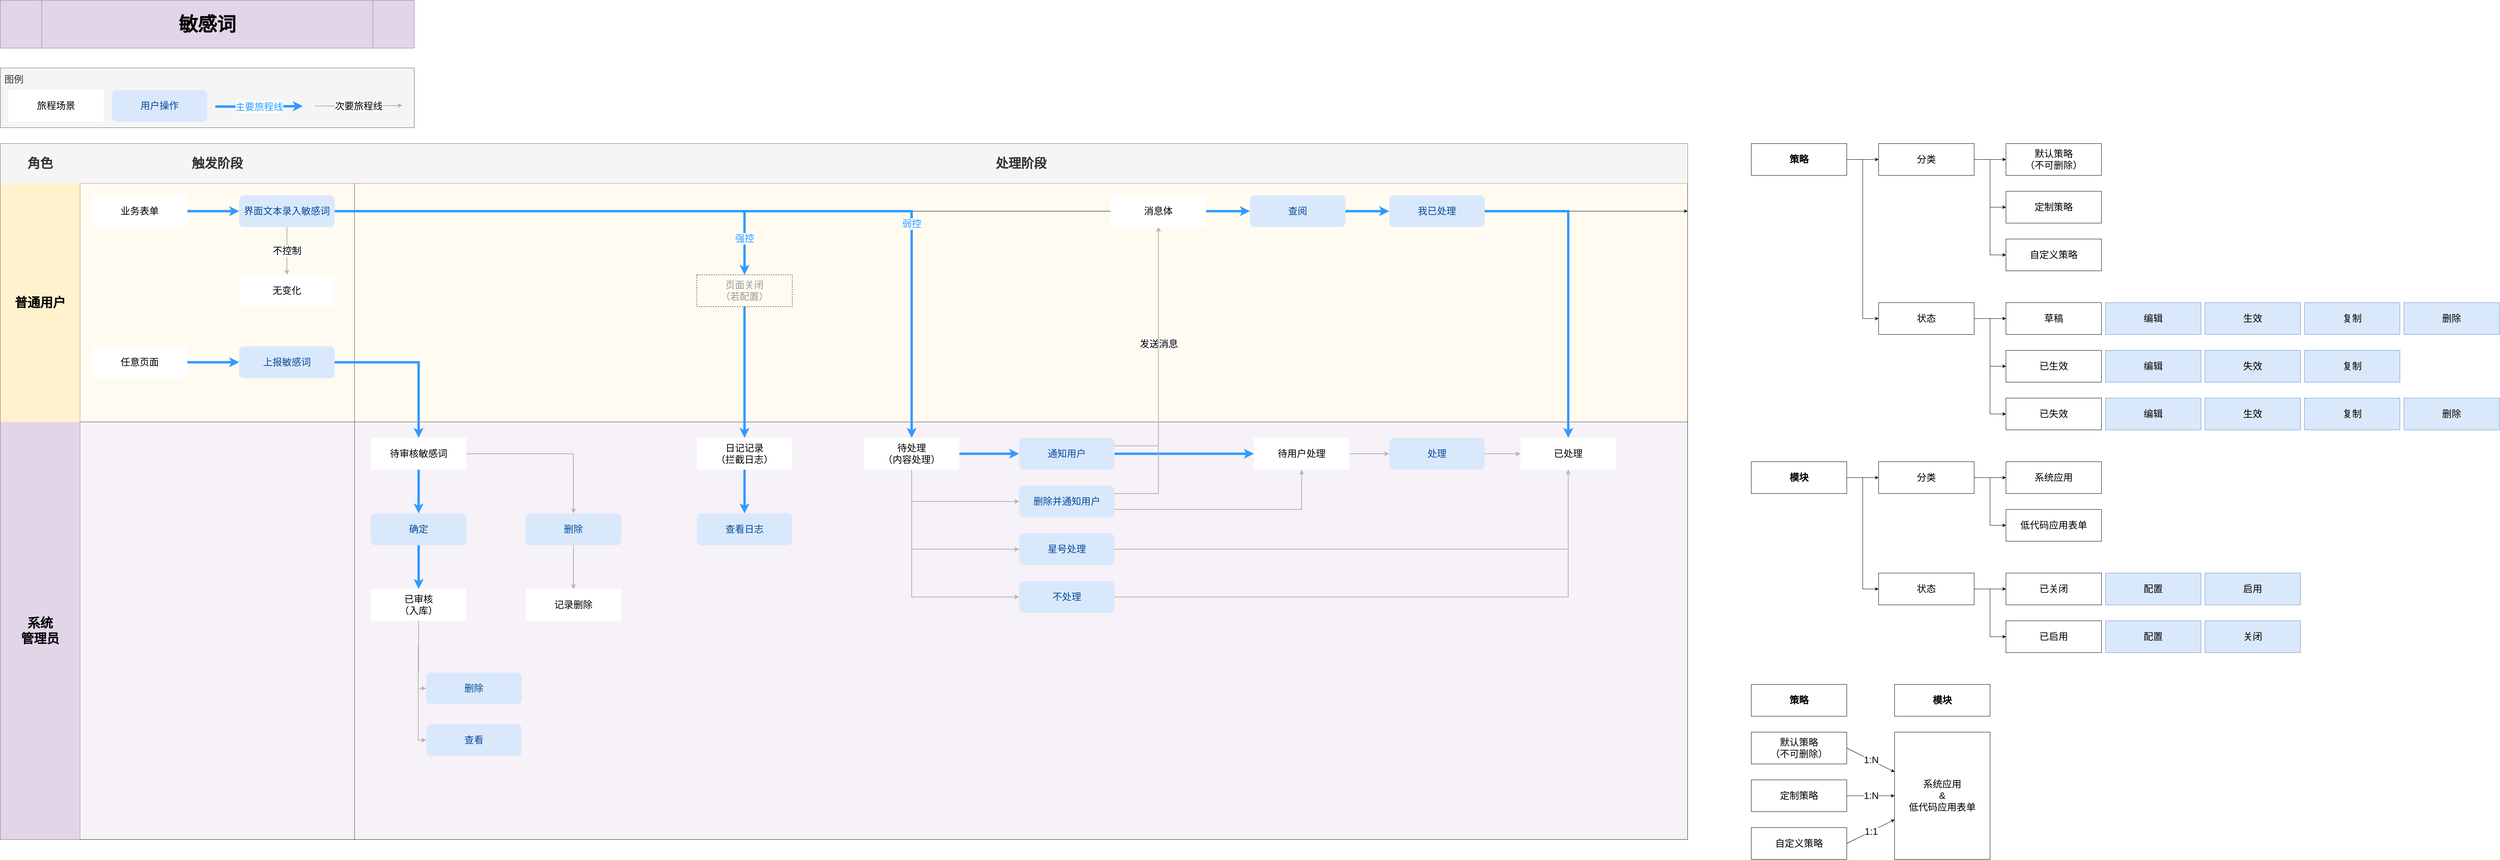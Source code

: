<mxfile version="24.7.12">
  <diagram name="第 1 页" id="bwR9JTRVAiqgOtGZidA7">
    <mxGraphModel dx="9130" dy="9742" grid="1" gridSize="10" guides="1" tooltips="1" connect="1" arrows="1" fold="1" page="1" pageScale="1" pageWidth="827" pageHeight="1169" math="0" shadow="0">
      <root>
        <mxCell id="0" />
        <mxCell id="1" parent="0" />
        <mxCell id="euEUB5nnOEsbET94l9YE-1" value="敏感词" style="rounded=0;whiteSpace=wrap;html=1;fontSize=48;fillColor=#e1d5e7;strokeColor=#9673a6;shape=process;backgroundOutline=1;fontStyle=1" parent="1" vertex="1">
          <mxGeometry x="80" y="-3400" width="1040" height="120" as="geometry" />
        </mxCell>
        <mxCell id="euEUB5nnOEsbET94l9YE-2" value="图例" style="rounded=0;whiteSpace=wrap;html=1;fontSize=24;fillColor=#f5f5f5;fontColor=#333333;strokeColor=#666666;verticalAlign=top;align=left;spacing=10;" parent="1" vertex="1">
          <mxGeometry x="80" y="-3230" width="1040" height="150" as="geometry" />
        </mxCell>
        <UserObject label="旅程场景" tags="旅程场景" id="euEUB5nnOEsbET94l9YE-3">
          <mxCell style="rounded=0;whiteSpace=wrap;html=1;fontSize=24;strokeColor=none;" parent="1" vertex="1">
            <mxGeometry x="100" y="-3175" width="240" height="80" as="geometry" />
          </mxCell>
        </UserObject>
        <UserObject label="用户操作" tags="用户操作" id="euEUB5nnOEsbET94l9YE-4">
          <mxCell style="rounded=1;whiteSpace=wrap;html=1;fontSize=24;strokeColor=none;align=center;verticalAlign=middle;fontFamily=Helvetica;fontColor=#004C99;fillColor=#dae8fc;" parent="1" vertex="1">
            <mxGeometry x="360" y="-3175" width="240" height="80" as="geometry" />
          </mxCell>
        </UserObject>
        <UserObject label="主要旅程线" tags="" id="euEUB5nnOEsbET94l9YE-5">
          <mxCell style="rounded=0;orthogonalLoop=1;jettySize=auto;html=1;strokeColor=#3399FF;strokeWidth=6;align=center;verticalAlign=middle;fontFamily=Helvetica;fontSize=24;fontColor=#2b9dff;labelBackgroundColor=default;endArrow=classic;exitX=1;exitY=0.5;exitDx=0;exitDy=0;anchorPointDirection=1;startFill=1;endFill=1;" parent="1" edge="1">
            <mxGeometry y="1" relative="1" as="geometry">
              <mxPoint x="620" y="-3133" as="sourcePoint" />
              <mxPoint x="840" y="-3134" as="targetPoint" />
              <mxPoint as="offset" />
            </mxGeometry>
          </mxCell>
        </UserObject>
        <UserObject label="次要旅程线" tags="次要旅程线" id="euEUB5nnOEsbET94l9YE-6">
          <mxCell style="rounded=0;orthogonalLoop=1;jettySize=auto;html=1;strokeColor=#B3B3B3;strokeWidth=2;align=center;verticalAlign=middle;fontFamily=Helvetica;fontSize=24;fontColor=default;labelBackgroundColor=default;endArrow=classic;exitX=1;exitY=0.5;exitDx=0;exitDy=0;anchorPointDirection=1;startFill=1;endFill=1;edgeStyle=orthogonalEdgeStyle;" parent="1" edge="1">
            <mxGeometry y="1" relative="1" as="geometry">
              <mxPoint x="870" y="-3134.62" as="sourcePoint" />
              <mxPoint x="1090" y="-3135.62" as="targetPoint" />
              <mxPoint as="offset" />
            </mxGeometry>
          </mxCell>
        </UserObject>
        <mxCell id="euEUB5nnOEsbET94l9YE-24" value="" style="shape=table;startSize=0;container=1;collapsible=0;childLayout=tableLayout;fontSize=16;" parent="1" vertex="1">
          <mxGeometry x="80" y="-3040" width="4240.0" height="1750" as="geometry" />
        </mxCell>
        <mxCell id="euEUB5nnOEsbET94l9YE-25" value="" style="shape=tableRow;horizontal=0;startSize=0;swimlaneHead=0;swimlaneBody=0;strokeColor=inherit;top=0;left=0;bottom=0;right=0;collapsible=0;dropTarget=0;fillColor=none;points=[[0,0.5],[1,0.5]];portConstraint=eastwest;fontSize=16;" parent="euEUB5nnOEsbET94l9YE-24" vertex="1">
          <mxGeometry width="4240.0" height="100" as="geometry" />
        </mxCell>
        <mxCell id="euEUB5nnOEsbET94l9YE-26" value="角色" style="shape=partialRectangle;html=1;whiteSpace=wrap;connectable=0;strokeColor=#666666;overflow=hidden;fillColor=#f5f5f5;top=0;left=0;bottom=0;right=0;pointerEvents=1;fontSize=32;fontColor=#333333;fontStyle=1" parent="euEUB5nnOEsbET94l9YE-25" vertex="1">
          <mxGeometry width="200" height="100" as="geometry">
            <mxRectangle width="200" height="100" as="alternateBounds" />
          </mxGeometry>
        </mxCell>
        <mxCell id="euEUB5nnOEsbET94l9YE-27" value="触发阶段" style="shape=partialRectangle;html=1;whiteSpace=wrap;connectable=0;strokeColor=#666666;overflow=hidden;fillColor=#f5f5f5;top=0;left=0;bottom=0;right=0;pointerEvents=1;fontSize=32;fontStyle=1;fontColor=#333333;" parent="euEUB5nnOEsbET94l9YE-25" vertex="1">
          <mxGeometry x="200" width="690" height="100" as="geometry">
            <mxRectangle width="690" height="100" as="alternateBounds" />
          </mxGeometry>
        </mxCell>
        <mxCell id="euEUB5nnOEsbET94l9YE-28" value="处理阶段" style="shape=partialRectangle;html=1;whiteSpace=wrap;connectable=0;strokeColor=#666666;overflow=hidden;fillColor=#f5f5f5;top=0;left=0;bottom=0;right=0;pointerEvents=1;fontSize=32;fontStyle=1;fontColor=#333333;" parent="euEUB5nnOEsbET94l9YE-25" vertex="1">
          <mxGeometry x="890" width="3350" height="100" as="geometry">
            <mxRectangle width="3350" height="100" as="alternateBounds" />
          </mxGeometry>
        </mxCell>
        <mxCell id="euEUB5nnOEsbET94l9YE-29" value="" style="shape=tableRow;horizontal=0;startSize=0;swimlaneHead=0;swimlaneBody=0;strokeColor=inherit;top=0;left=0;bottom=0;right=0;collapsible=0;dropTarget=0;fillColor=none;points=[[0,0.5],[1,0.5]];portConstraint=eastwest;fontSize=16;" parent="euEUB5nnOEsbET94l9YE-24" vertex="1">
          <mxGeometry y="100" width="4240.0" height="600" as="geometry" />
        </mxCell>
        <mxCell id="euEUB5nnOEsbET94l9YE-30" value="普通用户" style="shape=partialRectangle;html=1;whiteSpace=wrap;connectable=0;strokeColor=#d6b656;overflow=hidden;fillColor=#fff2cc;top=0;left=0;bottom=0;right=0;pointerEvents=1;fontSize=32;fontStyle=1" parent="euEUB5nnOEsbET94l9YE-29" vertex="1">
          <mxGeometry width="200" height="600" as="geometry">
            <mxRectangle width="200" height="600" as="alternateBounds" />
          </mxGeometry>
        </mxCell>
        <mxCell id="euEUB5nnOEsbET94l9YE-31" value="" style="shape=partialRectangle;html=1;whiteSpace=wrap;connectable=0;strokeColor=#d6b656;overflow=hidden;fillColor=#fff2cc;top=0;left=0;bottom=0;right=0;pointerEvents=1;fontSize=16;fillStyle=auto;fillOpacity=30;" parent="euEUB5nnOEsbET94l9YE-29" vertex="1">
          <mxGeometry x="200" width="690" height="600" as="geometry">
            <mxRectangle width="690" height="600" as="alternateBounds" />
          </mxGeometry>
        </mxCell>
        <mxCell id="euEUB5nnOEsbET94l9YE-32" value="" style="shape=partialRectangle;html=1;whiteSpace=wrap;connectable=0;strokeColor=#d6b656;overflow=hidden;fillColor=#fff2cc;top=0;left=0;bottom=0;right=0;pointerEvents=1;fontSize=16;fillStyle=auto;fillOpacity=30;" parent="euEUB5nnOEsbET94l9YE-29" vertex="1">
          <mxGeometry x="890" width="3350" height="600" as="geometry">
            <mxRectangle width="3350" height="600" as="alternateBounds" />
          </mxGeometry>
        </mxCell>
        <mxCell id="euEUB5nnOEsbET94l9YE-42" value="" style="whiteSpace=wrap;html=1;fontSize=24;fillColor=#dae8fc;strokeColor=none;fontColor=#004C99;rounded=1;" parent="euEUB5nnOEsbET94l9YE-29" vertex="1">
          <mxGeometry x="4240" width="NaN" height="600" as="geometry">
            <mxRectangle width="NaN" height="600" as="alternateBounds" />
          </mxGeometry>
        </mxCell>
        <mxCell id="euEUB5nnOEsbET94l9YE-33" value="" style="shape=tableRow;horizontal=0;startSize=0;swimlaneHead=0;swimlaneBody=0;strokeColor=inherit;top=0;left=0;bottom=0;right=0;collapsible=0;dropTarget=0;fillColor=none;points=[[0,0.5],[1,0.5]];portConstraint=eastwest;fontSize=16;" parent="euEUB5nnOEsbET94l9YE-24" vertex="1">
          <mxGeometry y="700" width="4240.0" height="1050" as="geometry" />
        </mxCell>
        <mxCell id="euEUB5nnOEsbET94l9YE-34" value="系统&lt;div&gt;管理员&lt;/div&gt;" style="shape=partialRectangle;html=1;whiteSpace=wrap;connectable=0;strokeColor=#9673a6;overflow=hidden;fillColor=#e1d5e7;top=0;left=0;bottom=0;right=0;pointerEvents=1;fontSize=32;fontStyle=1" parent="euEUB5nnOEsbET94l9YE-33" vertex="1">
          <mxGeometry width="200" height="1050" as="geometry">
            <mxRectangle width="200" height="1050" as="alternateBounds" />
          </mxGeometry>
        </mxCell>
        <mxCell id="euEUB5nnOEsbET94l9YE-35" value="" style="shape=partialRectangle;html=1;whiteSpace=wrap;connectable=0;strokeColor=#9673a6;overflow=hidden;fillColor=#e1d5e7;top=0;left=0;bottom=0;right=0;pointerEvents=1;fontSize=16;fillOpacity=30;" parent="euEUB5nnOEsbET94l9YE-33" vertex="1">
          <mxGeometry x="200" width="690" height="1050" as="geometry">
            <mxRectangle width="690" height="1050" as="alternateBounds" />
          </mxGeometry>
        </mxCell>
        <mxCell id="euEUB5nnOEsbET94l9YE-36" value="" style="shape=partialRectangle;html=1;whiteSpace=wrap;connectable=0;strokeColor=#9673a6;overflow=hidden;fillColor=#e1d5e7;top=0;left=0;bottom=0;right=0;pointerEvents=1;fontSize=16;fillOpacity=30;" parent="euEUB5nnOEsbET94l9YE-33" vertex="1">
          <mxGeometry x="890" width="3350" height="1050" as="geometry">
            <mxRectangle width="3350" height="1050" as="alternateBounds" />
          </mxGeometry>
        </mxCell>
        <UserObject label="" tags="主要旅程线" id="euEUB5nnOEsbET94l9YE-39">
          <mxCell style="edgeStyle=orthogonalEdgeStyle;rounded=0;orthogonalLoop=1;jettySize=auto;html=1;strokeColor=#3399FF;strokeWidth=6;align=center;verticalAlign=middle;fontFamily=Helvetica;fontSize=24;fontColor=#2b9dff;labelBackgroundColor=default;startFill=1;endArrow=classic;endFill=1;" parent="1" source="euEUB5nnOEsbET94l9YE-37" target="euEUB5nnOEsbET94l9YE-38" edge="1">
            <mxGeometry relative="1" as="geometry">
              <Array as="points">
                <mxPoint x="580" y="-2870" />
                <mxPoint x="580" y="-2870" />
              </Array>
            </mxGeometry>
          </mxCell>
        </UserObject>
        <UserObject label="业务表单" tags="旅程场景" id="euEUB5nnOEsbET94l9YE-37">
          <mxCell style="rounded=0;whiteSpace=wrap;html=1;fontSize=24;strokeColor=none;" parent="1" vertex="1">
            <mxGeometry x="310" y="-2910" width="240" height="80" as="geometry" />
          </mxCell>
        </UserObject>
        <mxCell id="euEUB5nnOEsbET94l9YE-43" value="" style="edgeStyle=orthogonalEdgeStyle;rounded=0;orthogonalLoop=1;jettySize=auto;html=1;" parent="1" source="euEUB5nnOEsbET94l9YE-38" target="euEUB5nnOEsbET94l9YE-42" edge="1">
          <mxGeometry relative="1" as="geometry" />
        </mxCell>
        <UserObject label="强控" tags="主要旅程线" id="euEUB5nnOEsbET94l9YE-45">
          <mxCell style="edgeStyle=orthogonalEdgeStyle;rounded=0;orthogonalLoop=1;jettySize=auto;html=1;strokeColor=#3399FF;strokeWidth=6;align=center;verticalAlign=middle;fontFamily=Helvetica;fontSize=24;fontColor=#2b9dff;labelBackgroundColor=default;startFill=1;endArrow=classic;endFill=1;" parent="1" source="euEUB5nnOEsbET94l9YE-38" target="euEUB5nnOEsbET94l9YE-116" edge="1">
            <mxGeometry x="0.846" relative="1" as="geometry">
              <mxPoint as="offset" />
            </mxGeometry>
          </mxCell>
        </UserObject>
        <mxCell id="euEUB5nnOEsbET94l9YE-115" value="不控制" style="edgeStyle=orthogonalEdgeStyle;shape=connector;rounded=0;orthogonalLoop=1;jettySize=auto;html=1;strokeColor=#B3B3B3;strokeWidth=2;align=center;verticalAlign=middle;fontFamily=Helvetica;fontSize=24;fontColor=default;labelBackgroundColor=default;startFill=1;endArrow=classic;endFill=1;exitX=0.5;exitY=1;exitDx=0;exitDy=0;" parent="1" source="euEUB5nnOEsbET94l9YE-38" target="euEUB5nnOEsbET94l9YE-114" edge="1">
          <mxGeometry relative="1" as="geometry" />
        </mxCell>
        <UserObject label="界面文本录入敏感词" tags="用户操作" id="euEUB5nnOEsbET94l9YE-38">
          <mxCell style="rounded=1;whiteSpace=wrap;html=1;fontSize=24;strokeColor=none;align=center;verticalAlign=middle;fontFamily=Helvetica;fontColor=#004C99;fillColor=#dae8fc;" parent="1" vertex="1">
            <mxGeometry x="680" y="-2910" width="240" height="80" as="geometry" />
          </mxCell>
        </UserObject>
        <UserObject label="主要旅程线" tags="主要旅程线" id="euEUB5nnOEsbET94l9YE-46">
          <mxCell style="rounded=0;orthogonalLoop=1;jettySize=auto;html=1;strokeColor=#3399FF;strokeWidth=6;align=center;verticalAlign=middle;fontFamily=Helvetica;fontSize=24;fontColor=#2b9dff;labelBackgroundColor=default;endArrow=classic;exitX=1;exitY=0.5;exitDx=0;exitDy=0;anchorPointDirection=1;startFill=1;endFill=1;edgeStyle=orthogonalEdgeStyle;" parent="1" edge="1">
            <mxGeometry y="1" relative="1" as="geometry">
              <mxPoint x="620" y="-3133" as="sourcePoint" />
              <mxPoint x="840" y="-3134" as="targetPoint" />
              <mxPoint as="offset" />
            </mxGeometry>
          </mxCell>
        </UserObject>
        <UserObject label="" tags="主要旅程线" id="euEUB5nnOEsbET94l9YE-54">
          <mxCell style="edgeStyle=none;shape=connector;rounded=0;orthogonalLoop=1;jettySize=auto;html=1;strokeColor=#3399FF;strokeWidth=6;align=center;verticalAlign=middle;fontFamily=Helvetica;fontSize=24;fontColor=#2b9dff;labelBackgroundColor=default;startFill=1;endArrow=classic;endFill=1;" parent="1" source="euEUB5nnOEsbET94l9YE-47" target="euEUB5nnOEsbET94l9YE-53" edge="1">
            <mxGeometry relative="1" as="geometry" />
          </mxCell>
        </UserObject>
        <UserObject label="日记记录&lt;div&gt;（拦截日志）&lt;/div&gt;" tags="旅程场景" id="euEUB5nnOEsbET94l9YE-47">
          <mxCell style="rounded=0;whiteSpace=wrap;html=1;fontSize=24;strokeColor=none;align=center;verticalAlign=middle;fontFamily=Helvetica;fontColor=default;fillColor=default;" parent="1" vertex="1">
            <mxGeometry x="1830" y="-2300" width="240" height="80" as="geometry" />
          </mxCell>
        </UserObject>
        <UserObject label="查看日志" tags="用户操作" id="euEUB5nnOEsbET94l9YE-53">
          <mxCell style="rounded=1;whiteSpace=wrap;html=1;fontSize=24;strokeColor=none;align=center;verticalAlign=middle;fontFamily=Helvetica;fontColor=#004C99;fillColor=#dae8fc;" parent="1" vertex="1">
            <mxGeometry x="1830" y="-2110" width="240" height="80" as="geometry" />
          </mxCell>
        </UserObject>
        <UserObject label="" tags="主要旅程线" id="euEUB5nnOEsbET94l9YE-57">
          <mxCell style="edgeStyle=none;shape=connector;rounded=0;orthogonalLoop=1;jettySize=auto;html=1;strokeColor=#3399FF;strokeWidth=6;align=center;verticalAlign=middle;fontFamily=Helvetica;fontSize=24;fontColor=#2b9dff;labelBackgroundColor=default;startFill=1;endArrow=classic;endFill=1;" parent="1" source="euEUB5nnOEsbET94l9YE-55" target="euEUB5nnOEsbET94l9YE-56" edge="1">
            <mxGeometry relative="1" as="geometry" />
          </mxCell>
        </UserObject>
        <UserObject label="任意页面" tags="旅程场景" id="euEUB5nnOEsbET94l9YE-55">
          <mxCell style="rounded=0;whiteSpace=wrap;html=1;fontSize=24;strokeColor=none;" parent="1" vertex="1">
            <mxGeometry x="310" y="-2530" width="240" height="80" as="geometry" />
          </mxCell>
        </UserObject>
        <UserObject label="" tags="主要旅程线" id="euEUB5nnOEsbET94l9YE-63">
          <mxCell style="edgeStyle=orthogonalEdgeStyle;shape=connector;rounded=0;orthogonalLoop=1;jettySize=auto;html=1;strokeColor=#3399FF;strokeWidth=6;align=center;verticalAlign=middle;fontFamily=Helvetica;fontSize=24;fontColor=#2b9dff;labelBackgroundColor=default;startFill=1;endArrow=classic;endFill=1;" parent="1" source="euEUB5nnOEsbET94l9YE-56" target="euEUB5nnOEsbET94l9YE-64" edge="1">
            <mxGeometry relative="1" as="geometry" />
          </mxCell>
        </UserObject>
        <UserObject label="上报敏感词" tags="用户操作" id="euEUB5nnOEsbET94l9YE-56">
          <mxCell style="rounded=1;whiteSpace=wrap;html=1;fontSize=24;strokeColor=none;align=center;verticalAlign=middle;fontFamily=Helvetica;fontColor=#004C99;fillColor=#dae8fc;" parent="1" vertex="1">
            <mxGeometry x="680" y="-2530" width="240" height="80" as="geometry" />
          </mxCell>
        </UserObject>
        <UserObject label="" tags="主要旅程线" id="euEUB5nnOEsbET94l9YE-67">
          <mxCell style="edgeStyle=none;shape=connector;rounded=0;orthogonalLoop=1;jettySize=auto;html=1;strokeColor=#3399FF;strokeWidth=6;align=center;verticalAlign=middle;fontFamily=Helvetica;fontSize=24;fontColor=#2b9dff;labelBackgroundColor=default;startFill=1;endArrow=classic;endFill=1;" parent="1" source="euEUB5nnOEsbET94l9YE-62" target="euEUB5nnOEsbET94l9YE-66" edge="1">
            <mxGeometry relative="1" as="geometry" />
          </mxCell>
        </UserObject>
        <UserObject label="确定" tags="用户操作" id="euEUB5nnOEsbET94l9YE-62">
          <mxCell style="rounded=1;whiteSpace=wrap;html=1;fontSize=24;strokeColor=none;align=center;verticalAlign=middle;fontFamily=Helvetica;fontColor=#004C99;fillColor=#dae8fc;" parent="1" vertex="1">
            <mxGeometry x="1011" y="-2110" width="240" height="80" as="geometry" />
          </mxCell>
        </UserObject>
        <UserObject label="" tags="主要旅程线" id="euEUB5nnOEsbET94l9YE-65">
          <mxCell style="edgeStyle=none;shape=connector;rounded=0;orthogonalLoop=1;jettySize=auto;html=1;strokeColor=#3399FF;strokeWidth=6;align=center;verticalAlign=middle;fontFamily=Helvetica;fontSize=24;fontColor=#2b9dff;labelBackgroundColor=default;startFill=1;endArrow=classic;endFill=1;" parent="1" source="euEUB5nnOEsbET94l9YE-64" target="euEUB5nnOEsbET94l9YE-62" edge="1">
            <mxGeometry relative="1" as="geometry" />
          </mxCell>
        </UserObject>
        <UserObject label="" tags="次要旅程线" id="euEUB5nnOEsbET94l9YE-70">
          <mxCell style="edgeStyle=orthogonalEdgeStyle;shape=connector;rounded=0;orthogonalLoop=1;jettySize=auto;html=1;strokeColor=#B3B3B3;strokeWidth=2;align=center;verticalAlign=middle;fontFamily=Helvetica;fontSize=24;fontColor=default;labelBackgroundColor=default;startFill=1;endArrow=classic;endFill=1;" parent="1" source="euEUB5nnOEsbET94l9YE-64" target="euEUB5nnOEsbET94l9YE-68" edge="1">
            <mxGeometry relative="1" as="geometry" />
          </mxCell>
        </UserObject>
        <UserObject label="待审核敏感词" tags="旅程场景" id="euEUB5nnOEsbET94l9YE-64">
          <mxCell style="rounded=0;whiteSpace=wrap;html=1;fontSize=24;strokeColor=none;" parent="1" vertex="1">
            <mxGeometry x="1011" y="-2300" width="240" height="80" as="geometry" />
          </mxCell>
        </UserObject>
        <UserObject label="" tags="次要旅程线" id="euEUB5nnOEsbET94l9YE-74">
          <mxCell style="edgeStyle=orthogonalEdgeStyle;shape=connector;rounded=0;orthogonalLoop=1;jettySize=auto;html=1;strokeColor=#B3B3B3;strokeWidth=2;align=center;verticalAlign=middle;fontFamily=Helvetica;fontSize=24;fontColor=default;labelBackgroundColor=default;startFill=1;endArrow=classic;endFill=1;entryX=0;entryY=0.5;entryDx=0;entryDy=0;" parent="1" source="euEUB5nnOEsbET94l9YE-66" target="euEUB5nnOEsbET94l9YE-73" edge="1">
            <mxGeometry relative="1" as="geometry" />
          </mxCell>
        </UserObject>
        <UserObject label="" tags="次要旅程线" id="euEUB5nnOEsbET94l9YE-76">
          <mxCell style="edgeStyle=orthogonalEdgeStyle;shape=connector;rounded=0;orthogonalLoop=1;jettySize=auto;html=1;entryX=0;entryY=0.5;entryDx=0;entryDy=0;strokeColor=#B3B3B3;strokeWidth=2;align=center;verticalAlign=middle;fontFamily=Helvetica;fontSize=24;fontColor=default;labelBackgroundColor=default;startFill=1;endArrow=classic;endFill=1;exitX=0.5;exitY=1;exitDx=0;exitDy=0;" parent="1" source="euEUB5nnOEsbET94l9YE-66" target="euEUB5nnOEsbET94l9YE-75" edge="1">
            <mxGeometry relative="1" as="geometry" />
          </mxCell>
        </UserObject>
        <UserObject label="已审核&lt;div&gt;（入库）&lt;/div&gt;" tags="旅程场景" id="euEUB5nnOEsbET94l9YE-66">
          <mxCell style="rounded=0;whiteSpace=wrap;html=1;fontSize=24;strokeColor=none;" parent="1" vertex="1">
            <mxGeometry x="1011" y="-1920" width="240" height="80" as="geometry" />
          </mxCell>
        </UserObject>
        <UserObject label="" tags="次要旅程线" id="euEUB5nnOEsbET94l9YE-72">
          <mxCell style="edgeStyle=none;shape=connector;rounded=0;orthogonalLoop=1;jettySize=auto;html=1;strokeColor=#B3B3B3;strokeWidth=2;align=center;verticalAlign=middle;fontFamily=Helvetica;fontSize=24;fontColor=default;labelBackgroundColor=default;startFill=1;endArrow=classic;endFill=1;" parent="1" source="euEUB5nnOEsbET94l9YE-68" target="euEUB5nnOEsbET94l9YE-71" edge="1">
            <mxGeometry relative="1" as="geometry" />
          </mxCell>
        </UserObject>
        <UserObject label="删除" tags="用户操作" id="euEUB5nnOEsbET94l9YE-68">
          <mxCell style="rounded=1;whiteSpace=wrap;html=1;fontSize=24;strokeColor=none;align=center;verticalAlign=middle;fontFamily=Helvetica;fontColor=#004C99;fillColor=#dae8fc;" parent="1" vertex="1">
            <mxGeometry x="1400" y="-2110" width="240" height="80" as="geometry" />
          </mxCell>
        </UserObject>
        <UserObject label="记录删除" tags="旅程场景" id="euEUB5nnOEsbET94l9YE-71">
          <mxCell style="rounded=0;whiteSpace=wrap;html=1;fontSize=24;strokeColor=none;" parent="1" vertex="1">
            <mxGeometry x="1400" y="-1920" width="240" height="80" as="geometry" />
          </mxCell>
        </UserObject>
        <UserObject label="查看" tags="用户操作" id="euEUB5nnOEsbET94l9YE-73">
          <mxCell style="rounded=1;whiteSpace=wrap;html=1;fontSize=24;strokeColor=none;align=center;verticalAlign=middle;fontFamily=Helvetica;fontColor=#004C99;fillColor=#dae8fc;" parent="1" vertex="1">
            <mxGeometry x="1150" y="-1580" width="240" height="80" as="geometry" />
          </mxCell>
        </UserObject>
        <UserObject label="删除" tags="用户操作" id="euEUB5nnOEsbET94l9YE-75">
          <mxCell style="rounded=1;whiteSpace=wrap;html=1;fontSize=24;strokeColor=none;align=center;verticalAlign=middle;fontFamily=Helvetica;fontColor=#004C99;fillColor=#dae8fc;" parent="1" vertex="1">
            <mxGeometry x="1150" y="-1710" width="240" height="80" as="geometry" />
          </mxCell>
        </UserObject>
        <UserObject label="" tags="主要旅程线" id="euEUB5nnOEsbET94l9YE-78">
          <mxCell style="edgeStyle=orthogonalEdgeStyle;shape=connector;rounded=0;orthogonalLoop=1;jettySize=auto;html=1;strokeColor=#B3B3B3;strokeWidth=2;align=center;verticalAlign=middle;fontFamily=Helvetica;fontSize=24;fontColor=default;labelBackgroundColor=default;startFill=1;endArrow=classic;endFill=1;entryX=0;entryY=0.5;entryDx=0;entryDy=0;exitX=0.5;exitY=1;exitDx=0;exitDy=0;" parent="1" source="euEUB5nnOEsbET94l9YE-79" target="euEUB5nnOEsbET94l9YE-80" edge="1">
            <mxGeometry relative="1" as="geometry" />
          </mxCell>
        </UserObject>
        <UserObject label="" tags="主要旅程线" id="euEUB5nnOEsbET94l9YE-84">
          <mxCell style="edgeStyle=orthogonalEdgeStyle;shape=connector;rounded=0;orthogonalLoop=1;jettySize=auto;html=1;strokeColor=#3399FF;strokeWidth=6;align=center;verticalAlign=middle;fontFamily=Helvetica;fontSize=24;fontColor=#2b9dff;labelBackgroundColor=default;startFill=1;endArrow=classic;endFill=1;entryX=0;entryY=0.5;entryDx=0;entryDy=0;" parent="1" source="euEUB5nnOEsbET94l9YE-79" target="euEUB5nnOEsbET94l9YE-83" edge="1">
            <mxGeometry relative="1" as="geometry" />
          </mxCell>
        </UserObject>
        <mxCell id="euEUB5nnOEsbET94l9YE-86" style="edgeStyle=orthogonalEdgeStyle;shape=connector;rounded=0;orthogonalLoop=1;jettySize=auto;html=1;entryX=0;entryY=0.5;entryDx=0;entryDy=0;strokeColor=#B3B3B3;strokeWidth=2;align=center;verticalAlign=middle;fontFamily=Helvetica;fontSize=24;fontColor=default;labelBackgroundColor=default;startFill=1;endArrow=classic;endFill=1;exitX=0.5;exitY=1;exitDx=0;exitDy=0;" parent="1" source="euEUB5nnOEsbET94l9YE-79" target="euEUB5nnOEsbET94l9YE-85" edge="1">
          <mxGeometry relative="1" as="geometry" />
        </mxCell>
        <mxCell id="euEUB5nnOEsbET94l9YE-88" style="edgeStyle=orthogonalEdgeStyle;shape=connector;rounded=0;orthogonalLoop=1;jettySize=auto;html=1;entryX=0;entryY=0.5;entryDx=0;entryDy=0;strokeColor=#B3B3B3;strokeWidth=2;align=center;verticalAlign=middle;fontFamily=Helvetica;fontSize=24;fontColor=default;labelBackgroundColor=default;startFill=1;endArrow=classic;endFill=1;exitX=0.5;exitY=1;exitDx=0;exitDy=0;" parent="1" source="euEUB5nnOEsbET94l9YE-79" target="euEUB5nnOEsbET94l9YE-87" edge="1">
          <mxGeometry relative="1" as="geometry" />
        </mxCell>
        <UserObject label="待处理&lt;div&gt;（内容处理）&lt;/div&gt;" tags="旅程场景" id="euEUB5nnOEsbET94l9YE-79">
          <mxCell style="rounded=0;whiteSpace=wrap;html=1;fontSize=24;strokeColor=none;align=center;verticalAlign=middle;fontFamily=Helvetica;fontColor=default;fillColor=default;" parent="1" vertex="1">
            <mxGeometry x="2250" y="-2300" width="240" height="80" as="geometry" />
          </mxCell>
        </UserObject>
        <UserObject label="弱控" tags="主要旅程线" id="euEUB5nnOEsbET94l9YE-81">
          <mxCell style="edgeStyle=orthogonalEdgeStyle;rounded=0;orthogonalLoop=1;jettySize=auto;html=1;strokeColor=#3399FF;strokeWidth=6;align=center;verticalAlign=middle;fontFamily=Helvetica;fontSize=24;fontColor=#2b9dff;labelBackgroundColor=default;startFill=1;endArrow=classic;endFill=1;exitX=1;exitY=0.5;exitDx=0;exitDy=0;" parent="1" source="euEUB5nnOEsbET94l9YE-38" target="euEUB5nnOEsbET94l9YE-79" edge="1">
            <mxGeometry x="0.467" relative="1" as="geometry">
              <mxPoint x="930" y="-2860" as="sourcePoint" />
              <mxPoint x="1800" y="-2520" as="targetPoint" />
              <mxPoint as="offset" />
            </mxGeometry>
          </mxCell>
        </UserObject>
        <mxCell id="euEUB5nnOEsbET94l9YE-100" style="edgeStyle=orthogonalEdgeStyle;shape=connector;rounded=0;orthogonalLoop=1;jettySize=auto;html=1;strokeColor=#3399FF;strokeWidth=6;align=center;verticalAlign=middle;fontFamily=Helvetica;fontSize=24;fontColor=#2b9dff;labelBackgroundColor=default;startFill=1;endArrow=classic;endFill=1;entryX=0;entryY=0.5;entryDx=0;entryDy=0;" parent="1" source="euEUB5nnOEsbET94l9YE-83" target="euEUB5nnOEsbET94l9YE-99" edge="1">
          <mxGeometry relative="1" as="geometry" />
        </mxCell>
        <UserObject label="通知用户" tags="用户操作" id="euEUB5nnOEsbET94l9YE-83">
          <mxCell style="rounded=1;whiteSpace=wrap;html=1;fontSize=24;strokeColor=none;align=center;verticalAlign=middle;fontFamily=Helvetica;fontColor=#004C99;fillColor=#dae8fc;" parent="1" vertex="1">
            <mxGeometry x="2640" y="-2300" width="240" height="80" as="geometry" />
          </mxCell>
        </UserObject>
        <mxCell id="euEUB5nnOEsbET94l9YE-92" style="edgeStyle=orthogonalEdgeStyle;shape=connector;rounded=0;orthogonalLoop=1;jettySize=auto;html=1;entryX=0.5;entryY=1;entryDx=0;entryDy=0;strokeColor=#B3B3B3;strokeWidth=2;align=center;verticalAlign=middle;fontFamily=Helvetica;fontSize=24;fontColor=default;labelBackgroundColor=default;startFill=1;endArrow=classic;endFill=1;exitX=1;exitY=0.25;exitDx=0;exitDy=0;" parent="1" source="euEUB5nnOEsbET94l9YE-83" target="euEUB5nnOEsbET94l9YE-90" edge="1">
          <mxGeometry relative="1" as="geometry" />
        </mxCell>
        <mxCell id="euEUB5nnOEsbET94l9YE-93" value="发送消息" style="edgeLabel;html=1;align=center;verticalAlign=middle;resizable=0;points=[];fontFamily=Helvetica;fontSize=24;fontColor=default;labelBackgroundColor=default;rounded=0;strokeColor=#B3B3B3;strokeWidth=2;" parent="euEUB5nnOEsbET94l9YE-92" vertex="1" connectable="0">
          <mxGeometry x="0.111" y="-1" relative="1" as="geometry">
            <mxPoint as="offset" />
          </mxGeometry>
        </mxCell>
        <mxCell id="euEUB5nnOEsbET94l9YE-101" style="edgeStyle=orthogonalEdgeStyle;shape=connector;rounded=0;orthogonalLoop=1;jettySize=auto;html=1;entryX=0.5;entryY=1;entryDx=0;entryDy=0;strokeColor=#B3B3B3;strokeWidth=2;align=center;verticalAlign=middle;fontFamily=Helvetica;fontSize=24;fontColor=default;labelBackgroundColor=default;startFill=1;endArrow=classic;endFill=1;exitX=1;exitY=0.75;exitDx=0;exitDy=0;" parent="1" source="euEUB5nnOEsbET94l9YE-85" target="euEUB5nnOEsbET94l9YE-99" edge="1">
          <mxGeometry relative="1" as="geometry" />
        </mxCell>
        <mxCell id="euEUB5nnOEsbET94l9YE-105" style="edgeStyle=orthogonalEdgeStyle;shape=connector;rounded=0;orthogonalLoop=1;jettySize=auto;html=1;exitX=1;exitY=0.25;exitDx=0;exitDy=0;entryX=0.5;entryY=1;entryDx=0;entryDy=0;strokeColor=#B3B3B3;strokeWidth=2;align=center;verticalAlign=middle;fontFamily=Helvetica;fontSize=24;fontColor=default;labelBackgroundColor=default;startFill=1;endArrow=classic;endFill=1;" parent="1" source="euEUB5nnOEsbET94l9YE-85" target="euEUB5nnOEsbET94l9YE-90" edge="1">
          <mxGeometry relative="1" as="geometry" />
        </mxCell>
        <UserObject label="删除并通知用户" tags="用户操作" id="euEUB5nnOEsbET94l9YE-85">
          <mxCell style="rounded=1;whiteSpace=wrap;html=1;fontSize=24;strokeColor=none;align=center;verticalAlign=middle;fontFamily=Helvetica;fontColor=#004C99;fillColor=#dae8fc;" parent="1" vertex="1">
            <mxGeometry x="2640" y="-2180" width="240" height="80" as="geometry" />
          </mxCell>
        </UserObject>
        <mxCell id="euEUB5nnOEsbET94l9YE-113" style="edgeStyle=orthogonalEdgeStyle;shape=connector;rounded=0;orthogonalLoop=1;jettySize=auto;html=1;entryX=0.5;entryY=1;entryDx=0;entryDy=0;strokeColor=#B3B3B3;strokeWidth=2;align=center;verticalAlign=middle;fontFamily=Helvetica;fontSize=24;fontColor=default;labelBackgroundColor=default;startFill=1;endArrow=classic;endFill=1;" parent="1" source="euEUB5nnOEsbET94l9YE-87" target="euEUB5nnOEsbET94l9YE-102" edge="1">
          <mxGeometry relative="1" as="geometry" />
        </mxCell>
        <UserObject label="不处理" tags="用户操作" id="euEUB5nnOEsbET94l9YE-87">
          <mxCell style="rounded=1;whiteSpace=wrap;html=1;fontSize=24;strokeColor=none;align=center;verticalAlign=middle;fontFamily=Helvetica;fontColor=#004C99;fillColor=#dae8fc;" parent="1" vertex="1">
            <mxGeometry x="2640" y="-1940" width="240" height="80" as="geometry" />
          </mxCell>
        </UserObject>
        <mxCell id="euEUB5nnOEsbET94l9YE-103" style="edgeStyle=orthogonalEdgeStyle;shape=connector;rounded=0;orthogonalLoop=1;jettySize=auto;html=1;strokeColor=#B3B3B3;strokeWidth=2;align=center;verticalAlign=middle;fontFamily=Helvetica;fontSize=24;fontColor=default;labelBackgroundColor=default;startFill=1;endArrow=classic;endFill=1;" parent="1" source="euEUB5nnOEsbET94l9YE-80" target="euEUB5nnOEsbET94l9YE-102" edge="1">
          <mxGeometry relative="1" as="geometry" />
        </mxCell>
        <UserObject label="星号处理" tags="用户操作" id="euEUB5nnOEsbET94l9YE-80">
          <mxCell style="rounded=1;whiteSpace=wrap;html=1;fontSize=24;strokeColor=none;align=center;verticalAlign=middle;fontFamily=Helvetica;fontColor=#004C99;fillColor=#dae8fc;" parent="1" vertex="1">
            <mxGeometry x="2640" y="-2060" width="240" height="80" as="geometry" />
          </mxCell>
        </UserObject>
        <mxCell id="euEUB5nnOEsbET94l9YE-95" style="edgeStyle=orthogonalEdgeStyle;shape=connector;rounded=0;orthogonalLoop=1;jettySize=auto;html=1;strokeColor=#3399FF;strokeWidth=6;align=center;verticalAlign=middle;fontFamily=Helvetica;fontSize=24;fontColor=#2b9dff;labelBackgroundColor=default;startFill=1;endArrow=classic;endFill=1;" parent="1" source="euEUB5nnOEsbET94l9YE-90" target="euEUB5nnOEsbET94l9YE-94" edge="1">
          <mxGeometry relative="1" as="geometry" />
        </mxCell>
        <UserObject label="消息体" tags="旅程场景" id="euEUB5nnOEsbET94l9YE-90">
          <mxCell style="rounded=0;whiteSpace=wrap;html=1;fontSize=24;strokeColor=none;align=center;verticalAlign=middle;fontFamily=Helvetica;fontColor=default;fillColor=default;" parent="1" vertex="1">
            <mxGeometry x="2870" y="-2910" width="240" height="80" as="geometry" />
          </mxCell>
        </UserObject>
        <mxCell id="euEUB5nnOEsbET94l9YE-97" style="edgeStyle=orthogonalEdgeStyle;shape=connector;rounded=0;orthogonalLoop=1;jettySize=auto;html=1;strokeColor=#3399FF;strokeWidth=6;align=center;verticalAlign=middle;fontFamily=Helvetica;fontSize=24;fontColor=#2b9dff;labelBackgroundColor=default;startFill=1;endArrow=classic;endFill=1;" parent="1" source="euEUB5nnOEsbET94l9YE-94" target="euEUB5nnOEsbET94l9YE-96" edge="1">
          <mxGeometry relative="1" as="geometry" />
        </mxCell>
        <UserObject label="查阅" tags="用户操作" id="euEUB5nnOEsbET94l9YE-94">
          <mxCell style="rounded=1;whiteSpace=wrap;html=1;fontSize=24;strokeColor=none;align=center;verticalAlign=middle;fontFamily=Helvetica;fontColor=#004C99;fillColor=#dae8fc;" parent="1" vertex="1">
            <mxGeometry x="3220" y="-2910" width="240" height="80" as="geometry" />
          </mxCell>
        </UserObject>
        <mxCell id="euEUB5nnOEsbET94l9YE-106" style="edgeStyle=orthogonalEdgeStyle;shape=connector;rounded=0;orthogonalLoop=1;jettySize=auto;html=1;strokeColor=#3399FF;strokeWidth=6;align=center;verticalAlign=middle;fontFamily=Helvetica;fontSize=24;fontColor=#2b9dff;labelBackgroundColor=default;startFill=1;endArrow=classic;endFill=1;" parent="1" source="euEUB5nnOEsbET94l9YE-96" target="euEUB5nnOEsbET94l9YE-102" edge="1">
          <mxGeometry relative="1" as="geometry" />
        </mxCell>
        <UserObject label="我已处理" tags="用户操作" id="euEUB5nnOEsbET94l9YE-96">
          <mxCell style="rounded=1;whiteSpace=wrap;html=1;fontSize=24;strokeColor=none;align=center;verticalAlign=middle;fontFamily=Helvetica;fontColor=#004C99;fillColor=#dae8fc;" parent="1" vertex="1">
            <mxGeometry x="3570" y="-2910" width="240" height="80" as="geometry" />
          </mxCell>
        </UserObject>
        <mxCell id="euEUB5nnOEsbET94l9YE-110" style="edgeStyle=orthogonalEdgeStyle;shape=connector;rounded=0;orthogonalLoop=1;jettySize=auto;html=1;strokeColor=#B3B3B3;strokeWidth=2;align=center;verticalAlign=middle;fontFamily=Helvetica;fontSize=24;fontColor=default;labelBackgroundColor=default;startFill=1;endArrow=classic;endFill=1;" parent="1" source="euEUB5nnOEsbET94l9YE-99" target="euEUB5nnOEsbET94l9YE-109" edge="1">
          <mxGeometry relative="1" as="geometry">
            <Array as="points">
              <mxPoint x="3500" y="-2260" />
              <mxPoint x="3500" y="-2260" />
            </Array>
          </mxGeometry>
        </mxCell>
        <UserObject label="待用户处理" tags="旅程场景" id="euEUB5nnOEsbET94l9YE-99">
          <mxCell style="rounded=0;whiteSpace=wrap;html=1;fontSize=24;strokeColor=none;align=center;verticalAlign=middle;fontFamily=Helvetica;fontColor=default;fillColor=default;" parent="1" vertex="1">
            <mxGeometry x="3230" y="-2300" width="240" height="80" as="geometry" />
          </mxCell>
        </UserObject>
        <UserObject label="已处理" tags="旅程场景" id="euEUB5nnOEsbET94l9YE-102">
          <mxCell style="rounded=0;whiteSpace=wrap;html=1;fontSize=24;strokeColor=none;align=center;verticalAlign=middle;fontFamily=Helvetica;fontColor=default;fillColor=default;" parent="1" vertex="1">
            <mxGeometry x="3900" y="-2300" width="240" height="80" as="geometry" />
          </mxCell>
        </UserObject>
        <mxCell id="euEUB5nnOEsbET94l9YE-111" style="edgeStyle=orthogonalEdgeStyle;shape=connector;rounded=0;orthogonalLoop=1;jettySize=auto;html=1;strokeColor=#B3B3B3;strokeWidth=2;align=center;verticalAlign=middle;fontFamily=Helvetica;fontSize=24;fontColor=default;labelBackgroundColor=default;startFill=1;endArrow=classic;endFill=1;" parent="1" source="euEUB5nnOEsbET94l9YE-109" target="euEUB5nnOEsbET94l9YE-102" edge="1">
          <mxGeometry relative="1" as="geometry" />
        </mxCell>
        <UserObject label="处理" tags="用户操作" id="euEUB5nnOEsbET94l9YE-109">
          <mxCell style="rounded=1;whiteSpace=wrap;html=1;fontSize=24;strokeColor=none;align=center;verticalAlign=middle;fontFamily=Helvetica;fontColor=#004C99;fillColor=#dae8fc;" parent="1" vertex="1">
            <mxGeometry x="3570" y="-2300" width="240" height="80" as="geometry" />
          </mxCell>
        </UserObject>
        <UserObject label="无变化" tags="旅程场景" id="euEUB5nnOEsbET94l9YE-114">
          <mxCell style="rounded=0;whiteSpace=wrap;html=1;fontSize=24;strokeColor=none;" parent="1" vertex="1">
            <mxGeometry x="680" y="-2710" width="240" height="80" as="geometry" />
          </mxCell>
        </UserObject>
        <mxCell id="euEUB5nnOEsbET94l9YE-117" style="edgeStyle=orthogonalEdgeStyle;shape=connector;rounded=0;orthogonalLoop=1;jettySize=auto;html=1;strokeColor=#3399FF;strokeWidth=6;align=center;verticalAlign=middle;fontFamily=Helvetica;fontSize=24;fontColor=#2b9dff;labelBackgroundColor=default;startFill=1;endArrow=classic;endFill=1;" parent="1" source="euEUB5nnOEsbET94l9YE-116" target="euEUB5nnOEsbET94l9YE-47" edge="1">
          <mxGeometry relative="1" as="geometry" />
        </mxCell>
        <UserObject label="页面关闭&lt;div&gt;（若配置）&lt;/div&gt;" tags="旅程场景" id="euEUB5nnOEsbET94l9YE-116">
          <mxCell style="rounded=0;whiteSpace=wrap;html=1;fontSize=24;strokeColor=#000000;align=center;verticalAlign=middle;fontFamily=Helvetica;fontColor=#999999;fillColor=none;dashed=1;" parent="1" vertex="1">
            <mxGeometry x="1830" y="-2710" width="240" height="80" as="geometry" />
          </mxCell>
        </UserObject>
        <mxCell id="WpBn1rjSCL5QQ2D9iTfl-3" value="" style="edgeStyle=orthogonalEdgeStyle;rounded=0;orthogonalLoop=1;jettySize=auto;html=1;" edge="1" parent="1" source="WpBn1rjSCL5QQ2D9iTfl-1" target="WpBn1rjSCL5QQ2D9iTfl-2">
          <mxGeometry relative="1" as="geometry">
            <Array as="points">
              <mxPoint x="5080" y="-3000" />
              <mxPoint x="5080" y="-3000" />
            </Array>
          </mxGeometry>
        </mxCell>
        <UserObject label="分类" tags="" id="WpBn1rjSCL5QQ2D9iTfl-1">
          <mxCell style="rounded=0;whiteSpace=wrap;html=1;fontSize=24;" vertex="1" parent="1">
            <mxGeometry x="4800" y="-3040" width="240" height="80" as="geometry" />
          </mxCell>
        </UserObject>
        <UserObject label="默认策略&lt;div&gt;（不可删除）&lt;/div&gt;" tags="" id="WpBn1rjSCL5QQ2D9iTfl-2">
          <mxCell style="rounded=0;whiteSpace=wrap;html=1;fontSize=24;" vertex="1" parent="1">
            <mxGeometry x="5120" y="-3040" width="240" height="80" as="geometry" />
          </mxCell>
        </UserObject>
        <UserObject label="定制策略" tags="" id="WpBn1rjSCL5QQ2D9iTfl-5">
          <mxCell style="rounded=0;whiteSpace=wrap;html=1;fontSize=24;" vertex="1" parent="1">
            <mxGeometry x="5120" y="-2920" width="240" height="80" as="geometry" />
          </mxCell>
        </UserObject>
        <mxCell id="WpBn1rjSCL5QQ2D9iTfl-6" value="" style="edgeStyle=orthogonalEdgeStyle;rounded=0;orthogonalLoop=1;jettySize=auto;html=1;entryX=0;entryY=0.5;entryDx=0;entryDy=0;exitX=1;exitY=0.5;exitDx=0;exitDy=0;" edge="1" parent="1" source="WpBn1rjSCL5QQ2D9iTfl-1" target="WpBn1rjSCL5QQ2D9iTfl-5">
          <mxGeometry relative="1" as="geometry">
            <mxPoint x="5050" y="-2990" as="sourcePoint" />
            <mxPoint x="5130" y="-2990" as="targetPoint" />
          </mxGeometry>
        </mxCell>
        <UserObject label="自定义策略" tags="" id="WpBn1rjSCL5QQ2D9iTfl-7">
          <mxCell style="rounded=0;whiteSpace=wrap;html=1;fontSize=24;" vertex="1" parent="1">
            <mxGeometry x="5120" y="-2800" width="240" height="80" as="geometry" />
          </mxCell>
        </UserObject>
        <mxCell id="WpBn1rjSCL5QQ2D9iTfl-8" value="" style="edgeStyle=orthogonalEdgeStyle;rounded=0;orthogonalLoop=1;jettySize=auto;html=1;entryX=0;entryY=0.5;entryDx=0;entryDy=0;exitX=1;exitY=0.5;exitDx=0;exitDy=0;" edge="1" parent="1" source="WpBn1rjSCL5QQ2D9iTfl-1" target="WpBn1rjSCL5QQ2D9iTfl-7">
          <mxGeometry relative="1" as="geometry">
            <mxPoint x="5050" y="-2990" as="sourcePoint" />
            <mxPoint x="5130" y="-2870" as="targetPoint" />
          </mxGeometry>
        </mxCell>
        <mxCell id="WpBn1rjSCL5QQ2D9iTfl-12" value="" style="edgeStyle=orthogonalEdgeStyle;rounded=0;orthogonalLoop=1;jettySize=auto;html=1;" edge="1" parent="1" source="WpBn1rjSCL5QQ2D9iTfl-10" target="WpBn1rjSCL5QQ2D9iTfl-11">
          <mxGeometry relative="1" as="geometry" />
        </mxCell>
        <mxCell id="WpBn1rjSCL5QQ2D9iTfl-15" style="edgeStyle=orthogonalEdgeStyle;rounded=0;orthogonalLoop=1;jettySize=auto;html=1;entryX=0;entryY=0.5;entryDx=0;entryDy=0;" edge="1" parent="1" source="WpBn1rjSCL5QQ2D9iTfl-10" target="WpBn1rjSCL5QQ2D9iTfl-13">
          <mxGeometry relative="1" as="geometry" />
        </mxCell>
        <mxCell id="WpBn1rjSCL5QQ2D9iTfl-16" style="edgeStyle=orthogonalEdgeStyle;rounded=0;orthogonalLoop=1;jettySize=auto;html=1;entryX=0;entryY=0.5;entryDx=0;entryDy=0;" edge="1" parent="1" source="WpBn1rjSCL5QQ2D9iTfl-10" target="WpBn1rjSCL5QQ2D9iTfl-14">
          <mxGeometry relative="1" as="geometry" />
        </mxCell>
        <UserObject label="状态" tags="" id="WpBn1rjSCL5QQ2D9iTfl-10">
          <mxCell style="rounded=0;whiteSpace=wrap;html=1;fontSize=24;" vertex="1" parent="1">
            <mxGeometry x="4800" y="-2640" width="240" height="80" as="geometry" />
          </mxCell>
        </UserObject>
        <UserObject label="草稿" tags="" id="WpBn1rjSCL5QQ2D9iTfl-11">
          <mxCell style="rounded=0;whiteSpace=wrap;html=1;fontSize=24;" vertex="1" parent="1">
            <mxGeometry x="5120" y="-2640" width="240" height="80" as="geometry" />
          </mxCell>
        </UserObject>
        <UserObject label="已生效" tags="" id="WpBn1rjSCL5QQ2D9iTfl-13">
          <mxCell style="rounded=0;whiteSpace=wrap;html=1;fontSize=24;" vertex="1" parent="1">
            <mxGeometry x="5120" y="-2520" width="240" height="80" as="geometry" />
          </mxCell>
        </UserObject>
        <UserObject label="已失效" tags="" id="WpBn1rjSCL5QQ2D9iTfl-14">
          <mxCell style="rounded=0;whiteSpace=wrap;html=1;fontSize=24;" vertex="1" parent="1">
            <mxGeometry x="5120" y="-2400" width="240" height="80" as="geometry" />
          </mxCell>
        </UserObject>
        <UserObject label="编辑" tags="" id="WpBn1rjSCL5QQ2D9iTfl-17">
          <mxCell style="rounded=0;whiteSpace=wrap;html=1;fontSize=24;fillColor=#dae8fc;strokeColor=#6c8ebf;" vertex="1" parent="1">
            <mxGeometry x="5370" y="-2640" width="240" height="80" as="geometry" />
          </mxCell>
        </UserObject>
        <UserObject label="删除" tags="" id="WpBn1rjSCL5QQ2D9iTfl-18">
          <mxCell style="rounded=0;whiteSpace=wrap;html=1;fontSize=24;fillColor=#dae8fc;strokeColor=#6c8ebf;" vertex="1" parent="1">
            <mxGeometry x="6120" y="-2640" width="240" height="80" as="geometry" />
          </mxCell>
        </UserObject>
        <UserObject label="生效" tags="" id="WpBn1rjSCL5QQ2D9iTfl-19">
          <mxCell style="rounded=0;whiteSpace=wrap;html=1;fontSize=24;fillColor=#dae8fc;strokeColor=#6c8ebf;" vertex="1" parent="1">
            <mxGeometry x="5620" y="-2640" width="240" height="80" as="geometry" />
          </mxCell>
        </UserObject>
        <UserObject label="编辑" tags="" id="WpBn1rjSCL5QQ2D9iTfl-20">
          <mxCell style="rounded=0;whiteSpace=wrap;html=1;fontSize=24;fillColor=#dae8fc;strokeColor=#6c8ebf;" vertex="1" parent="1">
            <mxGeometry x="5370" y="-2520" width="240" height="80" as="geometry" />
          </mxCell>
        </UserObject>
        <UserObject label="失效" tags="" id="WpBn1rjSCL5QQ2D9iTfl-22">
          <mxCell style="rounded=0;whiteSpace=wrap;html=1;fontSize=24;fillColor=#dae8fc;strokeColor=#6c8ebf;" vertex="1" parent="1">
            <mxGeometry x="5620" y="-2520" width="240" height="80" as="geometry" />
          </mxCell>
        </UserObject>
        <UserObject label="复制" tags="" id="WpBn1rjSCL5QQ2D9iTfl-23">
          <mxCell style="rounded=0;whiteSpace=wrap;html=1;fontSize=24;fillColor=#dae8fc;strokeColor=#6c8ebf;" vertex="1" parent="1">
            <mxGeometry x="5870" y="-2640" width="240" height="80" as="geometry" />
          </mxCell>
        </UserObject>
        <UserObject label="编辑" tags="" id="WpBn1rjSCL5QQ2D9iTfl-24">
          <mxCell style="rounded=0;whiteSpace=wrap;html=1;fontSize=24;fillColor=#dae8fc;strokeColor=#6c8ebf;" vertex="1" parent="1">
            <mxGeometry x="5370" y="-2400" width="240" height="80" as="geometry" />
          </mxCell>
        </UserObject>
        <UserObject label="生效" tags="" id="WpBn1rjSCL5QQ2D9iTfl-25">
          <mxCell style="rounded=0;whiteSpace=wrap;html=1;fontSize=24;fillColor=#dae8fc;strokeColor=#6c8ebf;" vertex="1" parent="1">
            <mxGeometry x="5620" y="-2400" width="240" height="80" as="geometry" />
          </mxCell>
        </UserObject>
        <UserObject label="复制" tags="" id="WpBn1rjSCL5QQ2D9iTfl-26">
          <mxCell style="rounded=0;whiteSpace=wrap;html=1;fontSize=24;fillColor=#dae8fc;strokeColor=#6c8ebf;" vertex="1" parent="1">
            <mxGeometry x="5870" y="-2520" width="240" height="80" as="geometry" />
          </mxCell>
        </UserObject>
        <UserObject label="删除" tags="" id="WpBn1rjSCL5QQ2D9iTfl-27">
          <mxCell style="rounded=0;whiteSpace=wrap;html=1;fontSize=24;fillColor=#dae8fc;strokeColor=#6c8ebf;" vertex="1" parent="1">
            <mxGeometry x="6120" y="-2400" width="240" height="80" as="geometry" />
          </mxCell>
        </UserObject>
        <UserObject label="复制" tags="" id="WpBn1rjSCL5QQ2D9iTfl-28">
          <mxCell style="rounded=0;whiteSpace=wrap;html=1;fontSize=24;fillColor=#dae8fc;strokeColor=#6c8ebf;" vertex="1" parent="1">
            <mxGeometry x="5870" y="-2400" width="240" height="80" as="geometry" />
          </mxCell>
        </UserObject>
        <mxCell id="WpBn1rjSCL5QQ2D9iTfl-31" style="edgeStyle=orthogonalEdgeStyle;rounded=0;orthogonalLoop=1;jettySize=auto;html=1;entryX=0;entryY=0.5;entryDx=0;entryDy=0;" edge="1" parent="1" source="WpBn1rjSCL5QQ2D9iTfl-30" target="WpBn1rjSCL5QQ2D9iTfl-1">
          <mxGeometry relative="1" as="geometry" />
        </mxCell>
        <mxCell id="WpBn1rjSCL5QQ2D9iTfl-32" style="edgeStyle=orthogonalEdgeStyle;rounded=0;orthogonalLoop=1;jettySize=auto;html=1;entryX=0;entryY=0.5;entryDx=0;entryDy=0;" edge="1" parent="1" source="WpBn1rjSCL5QQ2D9iTfl-30" target="WpBn1rjSCL5QQ2D9iTfl-10">
          <mxGeometry relative="1" as="geometry" />
        </mxCell>
        <UserObject label="策略" tags="" id="WpBn1rjSCL5QQ2D9iTfl-30">
          <mxCell style="rounded=0;whiteSpace=wrap;html=1;fontSize=24;fontStyle=1" vertex="1" parent="1">
            <mxGeometry x="4480" y="-3040" width="240" height="80" as="geometry" />
          </mxCell>
        </UserObject>
        <mxCell id="WpBn1rjSCL5QQ2D9iTfl-35" value="" style="edgeStyle=orthogonalEdgeStyle;rounded=0;orthogonalLoop=1;jettySize=auto;html=1;" edge="1" parent="1" source="WpBn1rjSCL5QQ2D9iTfl-33" target="WpBn1rjSCL5QQ2D9iTfl-34">
          <mxGeometry relative="1" as="geometry" />
        </mxCell>
        <mxCell id="WpBn1rjSCL5QQ2D9iTfl-50" style="edgeStyle=orthogonalEdgeStyle;rounded=0;orthogonalLoop=1;jettySize=auto;html=1;entryX=0;entryY=0.5;entryDx=0;entryDy=0;" edge="1" parent="1" source="WpBn1rjSCL5QQ2D9iTfl-33" target="WpBn1rjSCL5QQ2D9iTfl-43">
          <mxGeometry relative="1" as="geometry" />
        </mxCell>
        <UserObject label="模块" tags="" id="WpBn1rjSCL5QQ2D9iTfl-33">
          <mxCell style="rounded=0;whiteSpace=wrap;html=1;fontSize=24;fontStyle=1" vertex="1" parent="1">
            <mxGeometry x="4480" y="-2240" width="240" height="80" as="geometry" />
          </mxCell>
        </UserObject>
        <mxCell id="WpBn1rjSCL5QQ2D9iTfl-37" style="edgeStyle=orthogonalEdgeStyle;rounded=0;orthogonalLoop=1;jettySize=auto;html=1;" edge="1" parent="1" source="WpBn1rjSCL5QQ2D9iTfl-34" target="WpBn1rjSCL5QQ2D9iTfl-36">
          <mxGeometry relative="1" as="geometry" />
        </mxCell>
        <mxCell id="WpBn1rjSCL5QQ2D9iTfl-39" style="edgeStyle=orthogonalEdgeStyle;rounded=0;orthogonalLoop=1;jettySize=auto;html=1;entryX=0;entryY=0.5;entryDx=0;entryDy=0;" edge="1" parent="1" source="WpBn1rjSCL5QQ2D9iTfl-34" target="WpBn1rjSCL5QQ2D9iTfl-38">
          <mxGeometry relative="1" as="geometry" />
        </mxCell>
        <UserObject label="分类" tags="" id="WpBn1rjSCL5QQ2D9iTfl-34">
          <mxCell style="rounded=0;whiteSpace=wrap;html=1;fontSize=24;" vertex="1" parent="1">
            <mxGeometry x="4800" y="-2240" width="240" height="80" as="geometry" />
          </mxCell>
        </UserObject>
        <UserObject label="系统应用" tags="" id="WpBn1rjSCL5QQ2D9iTfl-36">
          <mxCell style="rounded=0;whiteSpace=wrap;html=1;fontSize=24;" vertex="1" parent="1">
            <mxGeometry x="5120" y="-2240" width="240" height="80" as="geometry" />
          </mxCell>
        </UserObject>
        <UserObject label="低代码应用表单" tags="" id="WpBn1rjSCL5QQ2D9iTfl-38">
          <mxCell style="rounded=0;whiteSpace=wrap;html=1;fontSize=24;" vertex="1" parent="1">
            <mxGeometry x="5120" y="-2120" width="240" height="80" as="geometry" />
          </mxCell>
        </UserObject>
        <mxCell id="WpBn1rjSCL5QQ2D9iTfl-40" value="" style="edgeStyle=orthogonalEdgeStyle;rounded=0;orthogonalLoop=1;jettySize=auto;html=1;" edge="1" source="WpBn1rjSCL5QQ2D9iTfl-43" target="WpBn1rjSCL5QQ2D9iTfl-44" parent="1">
          <mxGeometry relative="1" as="geometry" />
        </mxCell>
        <mxCell id="WpBn1rjSCL5QQ2D9iTfl-41" style="edgeStyle=orthogonalEdgeStyle;rounded=0;orthogonalLoop=1;jettySize=auto;html=1;entryX=0;entryY=0.5;entryDx=0;entryDy=0;" edge="1" source="WpBn1rjSCL5QQ2D9iTfl-43" target="WpBn1rjSCL5QQ2D9iTfl-45" parent="1">
          <mxGeometry relative="1" as="geometry" />
        </mxCell>
        <UserObject label="状态" tags="" id="WpBn1rjSCL5QQ2D9iTfl-43">
          <mxCell style="rounded=0;whiteSpace=wrap;html=1;fontSize=24;" vertex="1" parent="1">
            <mxGeometry x="4800" y="-1960" width="240" height="80" as="geometry" />
          </mxCell>
        </UserObject>
        <UserObject label="已关闭" tags="" id="WpBn1rjSCL5QQ2D9iTfl-44">
          <mxCell style="rounded=0;whiteSpace=wrap;html=1;fontSize=24;" vertex="1" parent="1">
            <mxGeometry x="5120" y="-1960" width="240" height="80" as="geometry" />
          </mxCell>
        </UserObject>
        <UserObject label="已启用" tags="" id="WpBn1rjSCL5QQ2D9iTfl-45">
          <mxCell style="rounded=0;whiteSpace=wrap;html=1;fontSize=24;" vertex="1" parent="1">
            <mxGeometry x="5120" y="-1840" width="240" height="80" as="geometry" />
          </mxCell>
        </UserObject>
        <UserObject label="配置" tags="" id="WpBn1rjSCL5QQ2D9iTfl-47">
          <mxCell style="rounded=0;whiteSpace=wrap;html=1;fontSize=24;fillColor=#dae8fc;strokeColor=#6c8ebf;" vertex="1" parent="1">
            <mxGeometry x="5370" y="-1960" width="240" height="80" as="geometry" />
          </mxCell>
        </UserObject>
        <UserObject label="配置" tags="" id="WpBn1rjSCL5QQ2D9iTfl-48">
          <mxCell style="rounded=0;whiteSpace=wrap;html=1;fontSize=24;fillColor=#dae8fc;strokeColor=#6c8ebf;" vertex="1" parent="1">
            <mxGeometry x="5370" y="-1840" width="240" height="80" as="geometry" />
          </mxCell>
        </UserObject>
        <UserObject label="启用" tags="" id="WpBn1rjSCL5QQ2D9iTfl-51">
          <mxCell style="rounded=0;whiteSpace=wrap;html=1;fontSize=24;fillColor=#dae8fc;strokeColor=#6c8ebf;" vertex="1" parent="1">
            <mxGeometry x="5620" y="-1960" width="240" height="80" as="geometry" />
          </mxCell>
        </UserObject>
        <UserObject label="关闭" tags="" id="WpBn1rjSCL5QQ2D9iTfl-52">
          <mxCell style="rounded=0;whiteSpace=wrap;html=1;fontSize=24;fillColor=#dae8fc;strokeColor=#6c8ebf;" vertex="1" parent="1">
            <mxGeometry x="5620" y="-1840" width="240" height="80" as="geometry" />
          </mxCell>
        </UserObject>
        <mxCell id="WpBn1rjSCL5QQ2D9iTfl-63" value="1:N" style="rounded=0;orthogonalLoop=1;jettySize=auto;html=1;fontSize=24;exitX=1;exitY=0.5;exitDx=0;exitDy=0;" edge="1" parent="1" source="WpBn1rjSCL5QQ2D9iTfl-53" target="WpBn1rjSCL5QQ2D9iTfl-62">
          <mxGeometry x="0.011" relative="1" as="geometry">
            <mxPoint as="offset" />
          </mxGeometry>
        </mxCell>
        <UserObject label="默认策略&lt;div&gt;（不可删除）&lt;/div&gt;" tags="" id="WpBn1rjSCL5QQ2D9iTfl-53">
          <mxCell style="rounded=0;whiteSpace=wrap;html=1;fontSize=24;" vertex="1" parent="1">
            <mxGeometry x="4480" y="-1560" width="240" height="80" as="geometry" />
          </mxCell>
        </UserObject>
        <UserObject label="定制策略" tags="" id="WpBn1rjSCL5QQ2D9iTfl-54">
          <mxCell style="rounded=0;whiteSpace=wrap;html=1;fontSize=24;" vertex="1" parent="1">
            <mxGeometry x="4480" y="-1440" width="240" height="80" as="geometry" />
          </mxCell>
        </UserObject>
        <UserObject label="自定义策略" tags="" id="WpBn1rjSCL5QQ2D9iTfl-55">
          <mxCell style="rounded=0;whiteSpace=wrap;html=1;fontSize=24;" vertex="1" parent="1">
            <mxGeometry x="4480" y="-1320" width="240" height="80" as="geometry" />
          </mxCell>
        </UserObject>
        <UserObject label="策略" tags="" id="WpBn1rjSCL5QQ2D9iTfl-57">
          <mxCell style="rounded=0;whiteSpace=wrap;html=1;fontSize=24;fontStyle=1" vertex="1" parent="1">
            <mxGeometry x="4480" y="-1680" width="240" height="80" as="geometry" />
          </mxCell>
        </UserObject>
        <UserObject label="模块" tags="" id="WpBn1rjSCL5QQ2D9iTfl-58">
          <mxCell style="rounded=0;whiteSpace=wrap;html=1;fontSize=24;fontStyle=1" vertex="1" parent="1">
            <mxGeometry x="4840" y="-1680" width="240" height="80" as="geometry" />
          </mxCell>
        </UserObject>
        <UserObject label="系统应用&lt;div&gt;&amp;amp;&lt;/div&gt;&lt;div&gt;低代码应用表单&lt;br&gt;&lt;/div&gt;" tags="" id="WpBn1rjSCL5QQ2D9iTfl-62">
          <mxCell style="rounded=0;whiteSpace=wrap;html=1;fontSize=24;" vertex="1" parent="1">
            <mxGeometry x="4840" y="-1560" width="240" height="320" as="geometry" />
          </mxCell>
        </UserObject>
        <mxCell id="WpBn1rjSCL5QQ2D9iTfl-64" value="1:N" style="rounded=0;orthogonalLoop=1;jettySize=auto;html=1;fontSize=24;exitX=1;exitY=0.5;exitDx=0;exitDy=0;" edge="1" parent="1" source="WpBn1rjSCL5QQ2D9iTfl-54" target="WpBn1rjSCL5QQ2D9iTfl-62">
          <mxGeometry x="0.015" relative="1" as="geometry">
            <mxPoint x="4730" y="-1510" as="sourcePoint" />
            <mxPoint x="4850" y="-1450" as="targetPoint" />
            <mxPoint as="offset" />
          </mxGeometry>
        </mxCell>
        <mxCell id="WpBn1rjSCL5QQ2D9iTfl-65" value="1:1" style="rounded=0;orthogonalLoop=1;jettySize=auto;html=1;fontSize=24;exitX=1;exitY=0.5;exitDx=0;exitDy=0;" edge="1" parent="1" source="WpBn1rjSCL5QQ2D9iTfl-55" target="WpBn1rjSCL5QQ2D9iTfl-62">
          <mxGeometry x="0.011" relative="1" as="geometry">
            <mxPoint x="4730" y="-1390" as="sourcePoint" />
            <mxPoint x="4860" y="-1440" as="targetPoint" />
            <mxPoint as="offset" />
          </mxGeometry>
        </mxCell>
      </root>
    </mxGraphModel>
  </diagram>
</mxfile>
